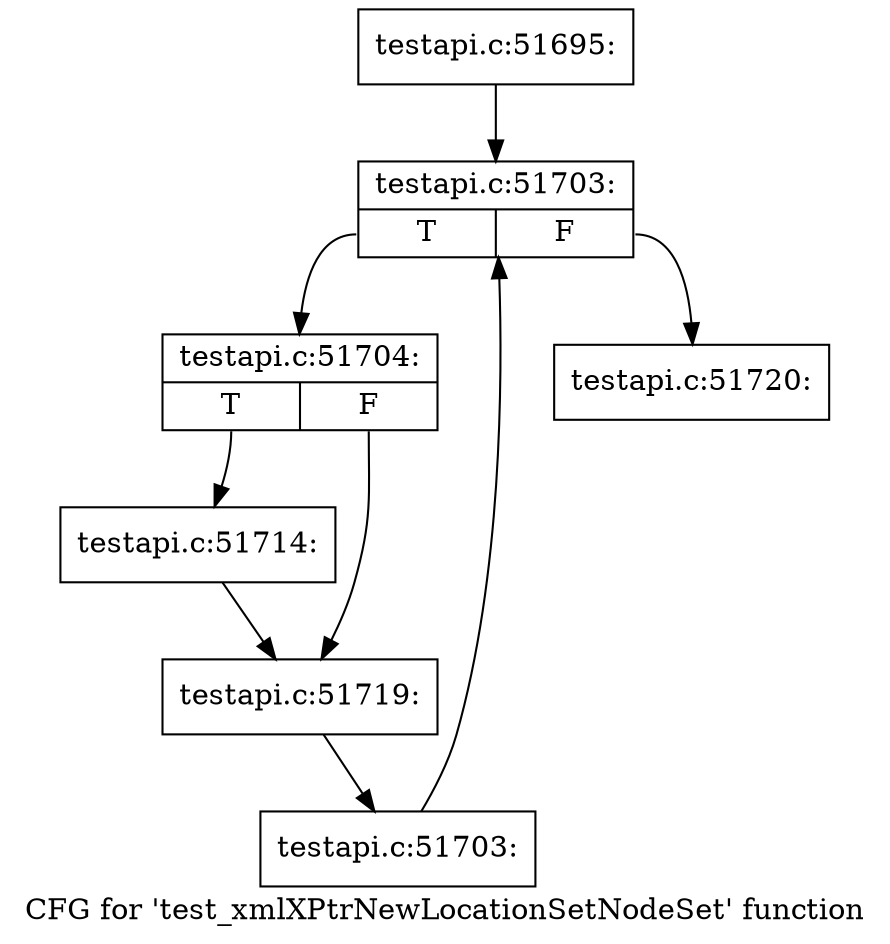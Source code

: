 digraph "CFG for 'test_xmlXPtrNewLocationSetNodeSet' function" {
	label="CFG for 'test_xmlXPtrNewLocationSetNodeSet' function";

	Node0x5c0cba0 [shape=record,label="{testapi.c:51695:}"];
	Node0x5c0cba0 -> Node0x5c113b0;
	Node0x5c113b0 [shape=record,label="{testapi.c:51703:|{<s0>T|<s1>F}}"];
	Node0x5c113b0:s0 -> Node0x5c11690;
	Node0x5c113b0:s1 -> Node0x5c11210;
	Node0x5c11690 [shape=record,label="{testapi.c:51704:|{<s0>T|<s1>F}}"];
	Node0x5c11690:s0 -> Node0x5c124f0;
	Node0x5c11690:s1 -> Node0x5c12820;
	Node0x5c124f0 [shape=record,label="{testapi.c:51714:}"];
	Node0x5c124f0 -> Node0x5c12820;
	Node0x5c12820 [shape=record,label="{testapi.c:51719:}"];
	Node0x5c12820 -> Node0x5c11600;
	Node0x5c11600 [shape=record,label="{testapi.c:51703:}"];
	Node0x5c11600 -> Node0x5c113b0;
	Node0x5c11210 [shape=record,label="{testapi.c:51720:}"];
}
